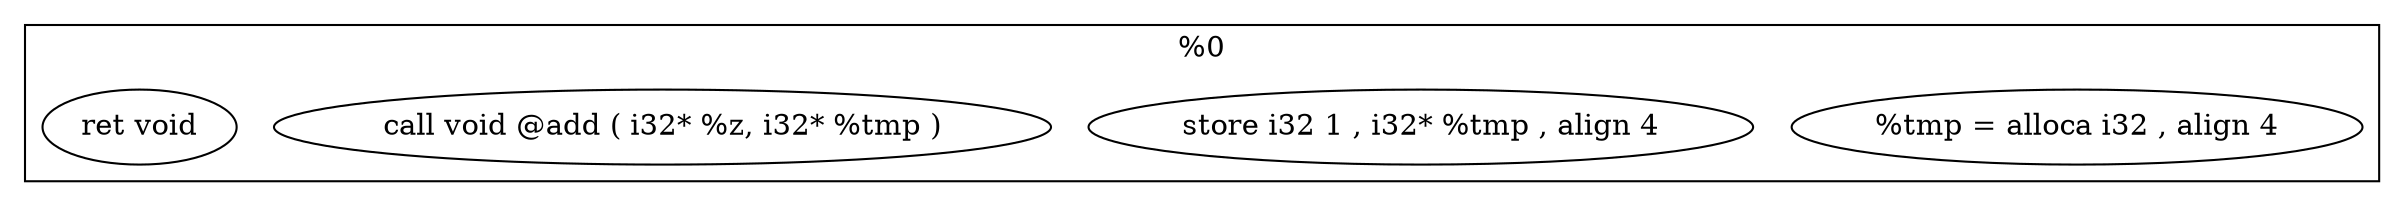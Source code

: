 digraph {
	graph [bb="0,0,1146,91"];
	node [label="\N"];
	subgraph cluster_82 {
		graph [bb="8,8,1138,83",
			label="%0",
			lheight=0.21,
			lp="573,71.5",
			lwidth=0.32
		];
		83		 [height=0.5,
			label="%tmp = alloca i32 , align 4",
			pos="993,34",
			width=3.8075];
		84		 [height=0.5,
			label="store i32 1 , i32* %tmp , align 4",
			pos="678,34",
			width=4.429];
		85		 [height=0.5,
			label="call void @add ( i32* %z, i32* %tmp )",
			pos="314,34",
			width=5.1741];
		86		 [height=0.5,
			label="ret void",
			pos="63,34",
			width=1.2888];
	}
}
